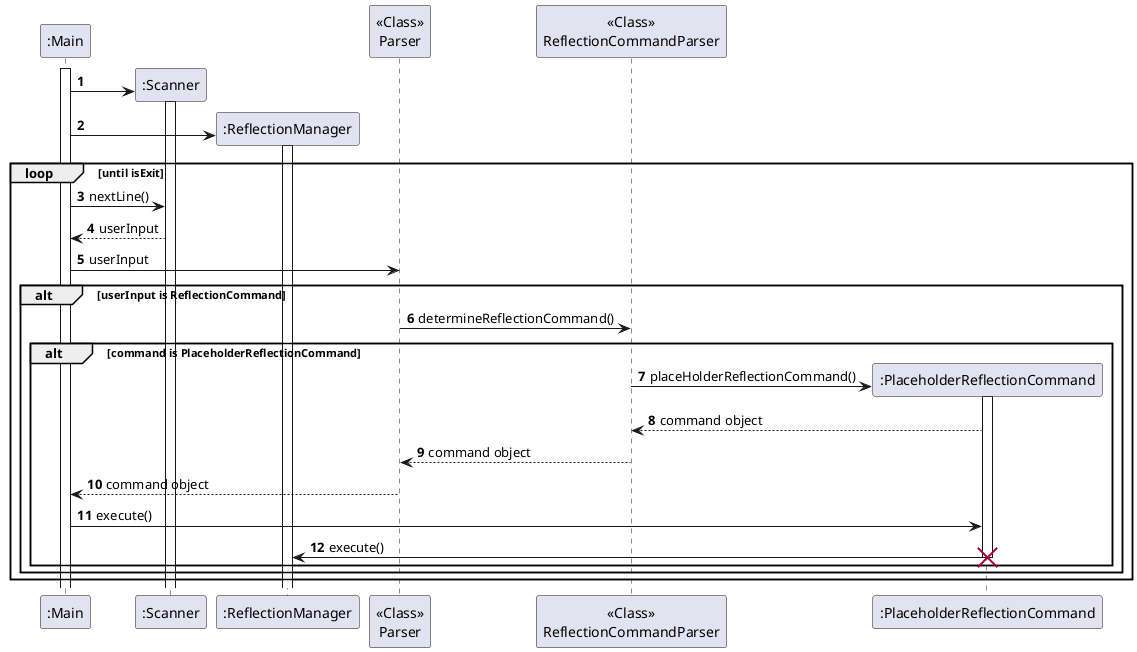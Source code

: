 @startuml
'https://plantuml.com/sequence-diagram

autonumber

participant ":Main" as Main
participant ":Scanner" as Scanner
participant ":ReflectionManager" as ReflectionManager
participant "<<Class>>\nParser" as Parser
participant "<<Class>>\nReflectionCommandParser" as ReflectionCommandParser
participant ":PlaceholderReflectionCommand" as PlaceholderReflectionCommand

activate Main

create Scanner
Main -> Scanner
activate Scanner

create ReflectionManager
Main -> ReflectionManager
activate ReflectionManager

loop until isExit

    Main -> Scanner: nextLine()
    Scanner --> Main: userInput
    Main -> Parser: userInput
    alt userInput is ReflectionCommand
        Parser -> ReflectionCommandParser: determineReflectionCommand()
        alt command is PlaceholderReflectionCommand
            create PlaceholderReflectionCommand
            ReflectionCommandParser -> PlaceholderReflectionCommand: placeHolderReflectionCommand()
            activate PlaceholderReflectionCommand
            PlaceholderReflectionCommand --> ReflectionCommandParser: command object
            ReflectionCommandParser --> Parser: command object
            Parser --> Main: command object
            Main -> PlaceholderReflectionCommand: execute()
            PlaceholderReflectionCommand -> ReflectionManager: execute()
            destroy PlaceholderReflectionCommand
        end
    end
end

@enduml

@enduml